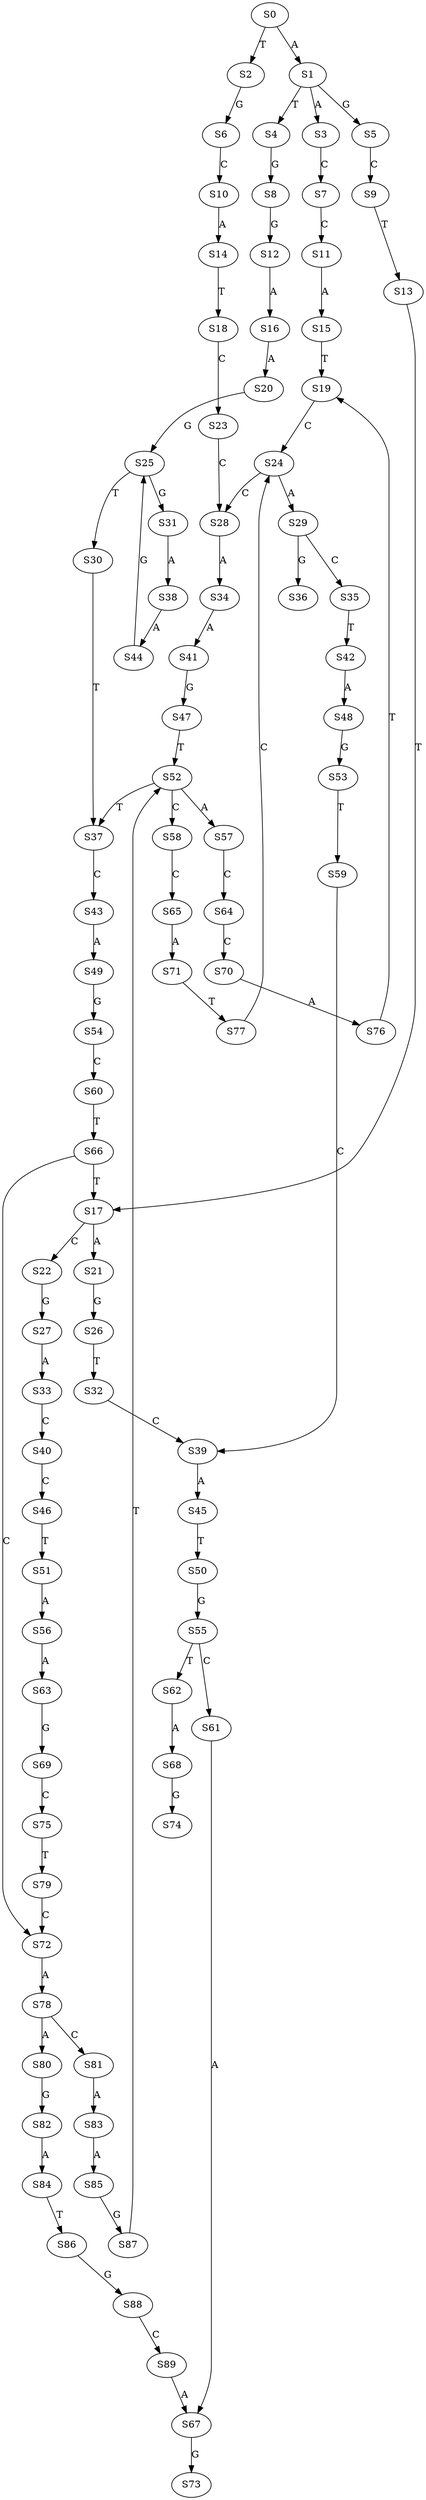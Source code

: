 strict digraph  {
	S0 -> S1 [ label = A ];
	S0 -> S2 [ label = T ];
	S1 -> S3 [ label = A ];
	S1 -> S4 [ label = T ];
	S1 -> S5 [ label = G ];
	S2 -> S6 [ label = G ];
	S3 -> S7 [ label = C ];
	S4 -> S8 [ label = G ];
	S5 -> S9 [ label = C ];
	S6 -> S10 [ label = C ];
	S7 -> S11 [ label = C ];
	S8 -> S12 [ label = G ];
	S9 -> S13 [ label = T ];
	S10 -> S14 [ label = A ];
	S11 -> S15 [ label = A ];
	S12 -> S16 [ label = A ];
	S13 -> S17 [ label = T ];
	S14 -> S18 [ label = T ];
	S15 -> S19 [ label = T ];
	S16 -> S20 [ label = A ];
	S17 -> S21 [ label = A ];
	S17 -> S22 [ label = C ];
	S18 -> S23 [ label = C ];
	S19 -> S24 [ label = C ];
	S20 -> S25 [ label = G ];
	S21 -> S26 [ label = G ];
	S22 -> S27 [ label = G ];
	S23 -> S28 [ label = C ];
	S24 -> S28 [ label = C ];
	S24 -> S29 [ label = A ];
	S25 -> S30 [ label = T ];
	S25 -> S31 [ label = G ];
	S26 -> S32 [ label = T ];
	S27 -> S33 [ label = A ];
	S28 -> S34 [ label = A ];
	S29 -> S35 [ label = C ];
	S29 -> S36 [ label = G ];
	S30 -> S37 [ label = T ];
	S31 -> S38 [ label = A ];
	S32 -> S39 [ label = C ];
	S33 -> S40 [ label = C ];
	S34 -> S41 [ label = A ];
	S35 -> S42 [ label = T ];
	S37 -> S43 [ label = C ];
	S38 -> S44 [ label = A ];
	S39 -> S45 [ label = A ];
	S40 -> S46 [ label = C ];
	S41 -> S47 [ label = G ];
	S42 -> S48 [ label = A ];
	S43 -> S49 [ label = A ];
	S44 -> S25 [ label = G ];
	S45 -> S50 [ label = T ];
	S46 -> S51 [ label = T ];
	S47 -> S52 [ label = T ];
	S48 -> S53 [ label = G ];
	S49 -> S54 [ label = G ];
	S50 -> S55 [ label = G ];
	S51 -> S56 [ label = A ];
	S52 -> S37 [ label = T ];
	S52 -> S57 [ label = A ];
	S52 -> S58 [ label = C ];
	S53 -> S59 [ label = T ];
	S54 -> S60 [ label = C ];
	S55 -> S61 [ label = C ];
	S55 -> S62 [ label = T ];
	S56 -> S63 [ label = A ];
	S57 -> S64 [ label = C ];
	S58 -> S65 [ label = C ];
	S59 -> S39 [ label = C ];
	S60 -> S66 [ label = T ];
	S61 -> S67 [ label = A ];
	S62 -> S68 [ label = A ];
	S63 -> S69 [ label = G ];
	S64 -> S70 [ label = C ];
	S65 -> S71 [ label = A ];
	S66 -> S17 [ label = T ];
	S66 -> S72 [ label = C ];
	S67 -> S73 [ label = G ];
	S68 -> S74 [ label = G ];
	S69 -> S75 [ label = C ];
	S70 -> S76 [ label = A ];
	S71 -> S77 [ label = T ];
	S72 -> S78 [ label = A ];
	S75 -> S79 [ label = T ];
	S76 -> S19 [ label = T ];
	S77 -> S24 [ label = C ];
	S78 -> S80 [ label = A ];
	S78 -> S81 [ label = C ];
	S79 -> S72 [ label = C ];
	S80 -> S82 [ label = G ];
	S81 -> S83 [ label = A ];
	S82 -> S84 [ label = A ];
	S83 -> S85 [ label = A ];
	S84 -> S86 [ label = T ];
	S85 -> S87 [ label = G ];
	S86 -> S88 [ label = G ];
	S87 -> S52 [ label = T ];
	S88 -> S89 [ label = C ];
	S89 -> S67 [ label = A ];
}
